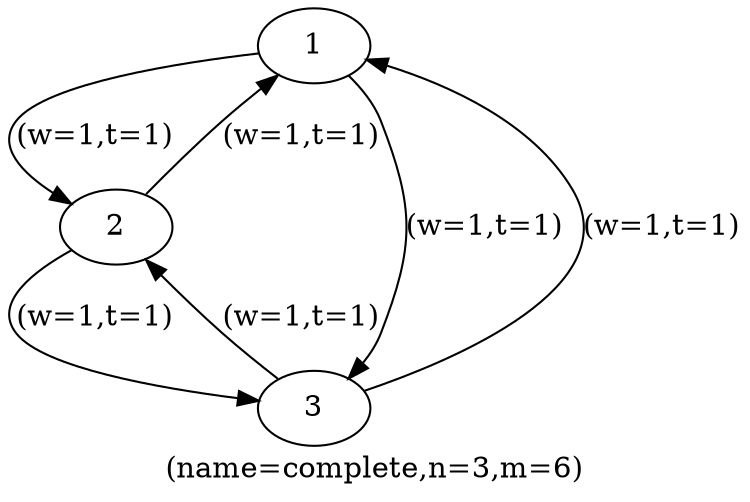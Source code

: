 digraph complete {
label="(name=complete,n=3,m=6)";
	1 -> 2 [label="(w=1,t=1)"];
	1 -> 3 [label="(w=1,t=1)"];
	2 -> 1 [label="(w=1,t=1)"];
	2 -> 3 [label="(w=1,t=1)"];
	3 -> 1 [label="(w=1,t=1)"];
	3 -> 2 [label="(w=1,t=1)"];
1 [label="1"];
3 [label="3"];
2 [label="2"];
}
